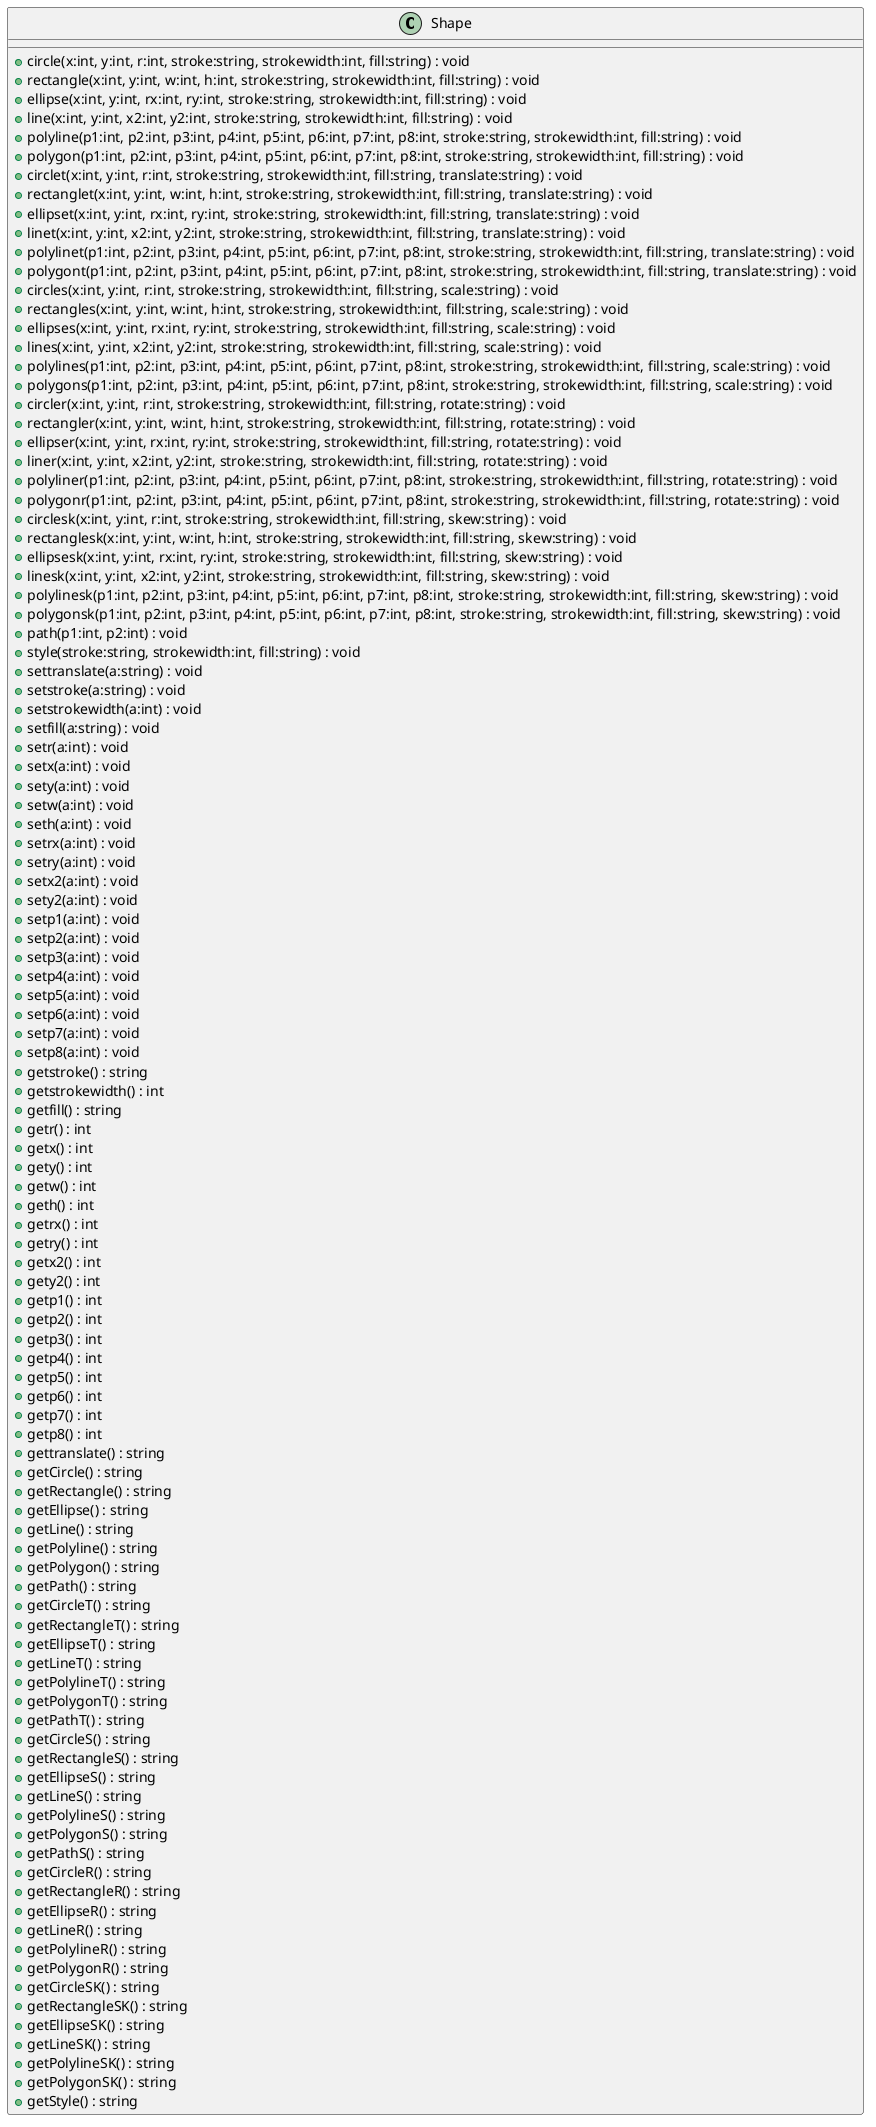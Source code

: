 @startuml
class Shape {
    + circle(x:int, y:int, r:int, stroke:string, strokewidth:int, fill:string) : void
    + rectangle(x:int, y:int, w:int, h:int, stroke:string, strokewidth:int, fill:string) : void
    + ellipse(x:int, y:int, rx:int, ry:int, stroke:string, strokewidth:int, fill:string) : void
    + line(x:int, y:int, x2:int, y2:int, stroke:string, strokewidth:int, fill:string) : void
    + polyline(p1:int, p2:int, p3:int, p4:int, p5:int, p6:int, p7:int, p8:int, stroke:string, strokewidth:int, fill:string) : void
    + polygon(p1:int, p2:int, p3:int, p4:int, p5:int, p6:int, p7:int, p8:int, stroke:string, strokewidth:int, fill:string) : void
    + circlet(x:int, y:int, r:int, stroke:string, strokewidth:int, fill:string, translate:string) : void
    + rectanglet(x:int, y:int, w:int, h:int, stroke:string, strokewidth:int, fill:string, translate:string) : void
    + ellipset(x:int, y:int, rx:int, ry:int, stroke:string, strokewidth:int, fill:string, translate:string) : void
    + linet(x:int, y:int, x2:int, y2:int, stroke:string, strokewidth:int, fill:string, translate:string) : void
    + polylinet(p1:int, p2:int, p3:int, p4:int, p5:int, p6:int, p7:int, p8:int, stroke:string, strokewidth:int, fill:string, translate:string) : void
    + polygont(p1:int, p2:int, p3:int, p4:int, p5:int, p6:int, p7:int, p8:int, stroke:string, strokewidth:int, fill:string, translate:string) : void
    + circles(x:int, y:int, r:int, stroke:string, strokewidth:int, fill:string, scale:string) : void
    + rectangles(x:int, y:int, w:int, h:int, stroke:string, strokewidth:int, fill:string, scale:string) : void
    + ellipses(x:int, y:int, rx:int, ry:int, stroke:string, strokewidth:int, fill:string, scale:string) : void
    + lines(x:int, y:int, x2:int, y2:int, stroke:string, strokewidth:int, fill:string, scale:string) : void
    + polylines(p1:int, p2:int, p3:int, p4:int, p5:int, p6:int, p7:int, p8:int, stroke:string, strokewidth:int, fill:string, scale:string) : void
    + polygons(p1:int, p2:int, p3:int, p4:int, p5:int, p6:int, p7:int, p8:int, stroke:string, strokewidth:int, fill:string, scale:string) : void
    + circler(x:int, y:int, r:int, stroke:string, strokewidth:int, fill:string, rotate:string) : void
    + rectangler(x:int, y:int, w:int, h:int, stroke:string, strokewidth:int, fill:string, rotate:string) : void
    + ellipser(x:int, y:int, rx:int, ry:int, stroke:string, strokewidth:int, fill:string, rotate:string) : void
    + liner(x:int, y:int, x2:int, y2:int, stroke:string, strokewidth:int, fill:string, rotate:string) : void
    + polyliner(p1:int, p2:int, p3:int, p4:int, p5:int, p6:int, p7:int, p8:int, stroke:string, strokewidth:int, fill:string, rotate:string) : void
    + polygonr(p1:int, p2:int, p3:int, p4:int, p5:int, p6:int, p7:int, p8:int, stroke:string, strokewidth:int, fill:string, rotate:string) : void
    + circlesk(x:int, y:int, r:int, stroke:string, strokewidth:int, fill:string, skew:string) : void
    + rectanglesk(x:int, y:int, w:int, h:int, stroke:string, strokewidth:int, fill:string, skew:string) : void
    + ellipsesk(x:int, y:int, rx:int, ry:int, stroke:string, strokewidth:int, fill:string, skew:string) : void
    + linesk(x:int, y:int, x2:int, y2:int, stroke:string, strokewidth:int, fill:string, skew:string) : void
    + polylinesk(p1:int, p2:int, p3:int, p4:int, p5:int, p6:int, p7:int, p8:int, stroke:string, strokewidth:int, fill:string, skew:string) : void
    + polygonsk(p1:int, p2:int, p3:int, p4:int, p5:int, p6:int, p7:int, p8:int, stroke:string, strokewidth:int, fill:string, skew:string) : void
    + path(p1:int, p2:int) : void
    + style(stroke:string, strokewidth:int, fill:string) : void
    + settranslate(a:string) : void
    + setstroke(a:string) : void
    + setstrokewidth(a:int) : void
    + setfill(a:string) : void
    + setr(a:int) : void
    + setx(a:int) : void
    + sety(a:int) : void
    + setw(a:int) : void
    + seth(a:int) : void
    + setrx(a:int) : void
    + setry(a:int) : void
    + setx2(a:int) : void
    + sety2(a:int) : void
    + setp1(a:int) : void
    + setp2(a:int) : void
    + setp3(a:int) : void
    + setp4(a:int) : void
    + setp5(a:int) : void
    + setp6(a:int) : void
    + setp7(a:int) : void
    + setp8(a:int) : void
    + getstroke() : string
    + getstrokewidth() : int
    + getfill() : string
    + getr() : int
    + getx() : int
    + gety() : int
    + getw() : int
    + geth() : int
    + getrx() : int
    + getry() : int
    + getx2() : int
    + gety2() : int
    + getp1() : int
    + getp2() : int
    + getp3() : int
    + getp4() : int
    + getp5() : int
    + getp6() : int
    + getp7() : int
    + getp8() : int
    + gettranslate() : string
    + getCircle() : string
    + getRectangle() : string
    + getEllipse() : string
    + getLine() : string
    + getPolyline() : string
    + getPolygon() : string
    + getPath() : string
    + getCircleT() : string
    + getRectangleT() : string
    + getEllipseT() : string
    + getLineT() : string
    + getPolylineT() : string
    + getPolygonT() : string
    + getPathT() : string
    + getCircleS() : string
    + getRectangleS() : string
    + getEllipseS() : string
    + getLineS() : string
    + getPolylineS() : string
    + getPolygonS() : string
    + getPathS() : string
    + getCircleR() : string
    + getRectangleR() : string
    + getEllipseR() : string
    + getLineR() : string
    + getPolylineR() : string
    + getPolygonR() : string
    + getCircleSK() : string
    + getRectangleSK() : string
    + getEllipseSK() : string
    + getLineSK() : string
    + getPolylineSK() : string
    + getPolygonSK() : string
    + getStyle() : string
}
@enduml

